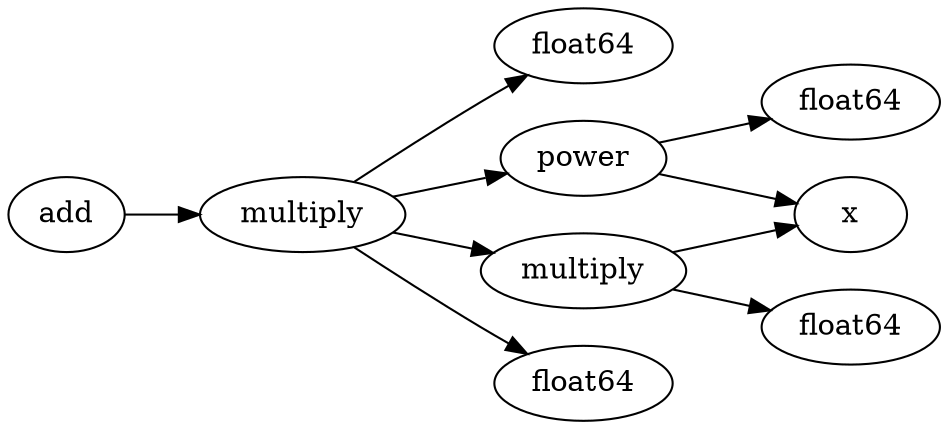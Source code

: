digraph function3 {
	rankdir=LR
	139896267692912 [label=add]
	139896267700752 [label=multiply]
	139896267692912 -> 139896267700752
	139896274163904 [label=float64]
	139896267700752 -> 139896274163904
	139896268032336 [label=power]
	139896267700752 -> 139896268032336
	139899301835984 [label=x]
	139896268032336 -> 139899301835984
	139896274164176 [label=float64]
	139896268032336 -> 139896274164176
	139896266162736 [label=multiply]
	139896267700752 -> 139896266162736
	139896268034128 [label=float64]
	139896266162736 -> 139896268034128
	139899301835984 [label=x]
	139896266162736 -> 139899301835984
	139896266163216 [label=float64]
	139896267700752 -> 139896266163216
}
